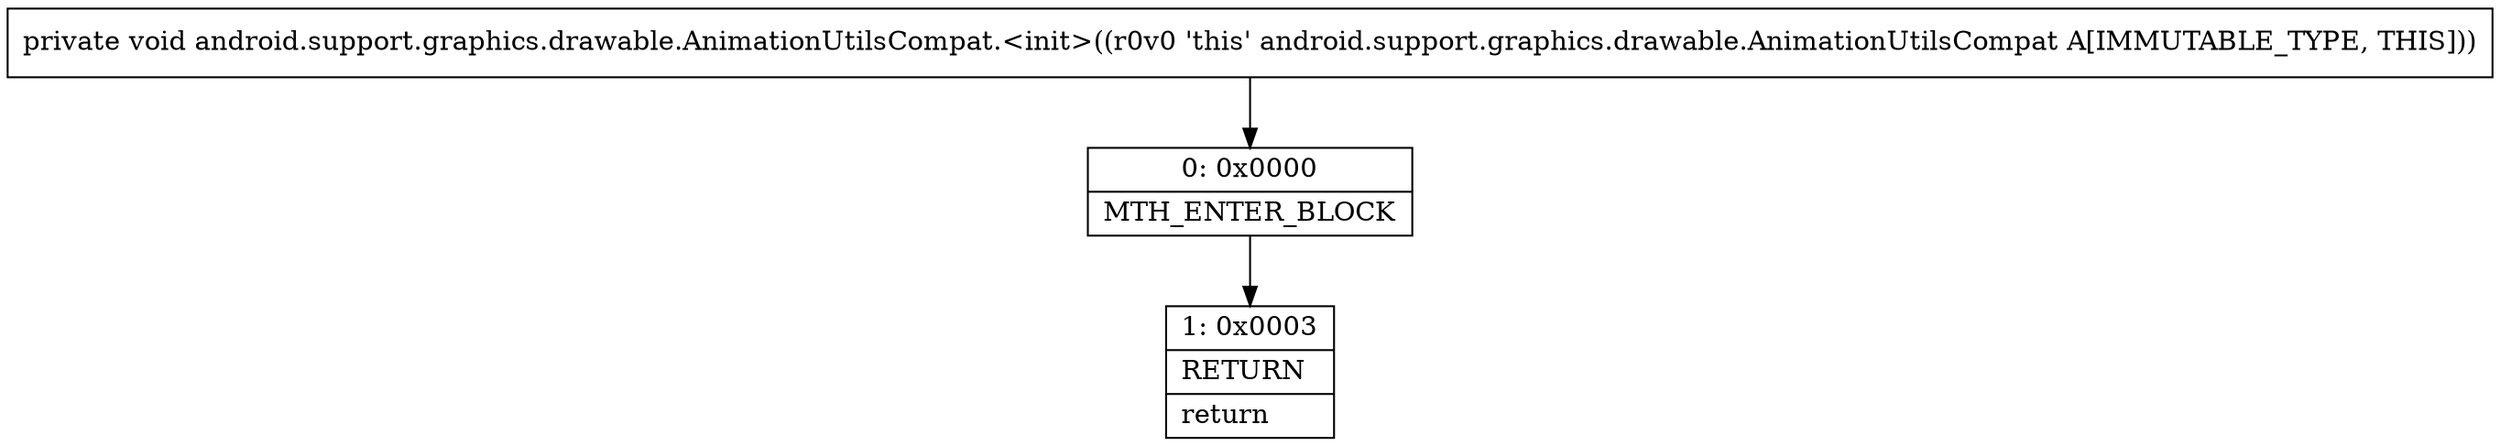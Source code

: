 digraph "CFG forandroid.support.graphics.drawable.AnimationUtilsCompat.\<init\>()V" {
Node_0 [shape=record,label="{0\:\ 0x0000|MTH_ENTER_BLOCK\l}"];
Node_1 [shape=record,label="{1\:\ 0x0003|RETURN\l|return\l}"];
MethodNode[shape=record,label="{private void android.support.graphics.drawable.AnimationUtilsCompat.\<init\>((r0v0 'this' android.support.graphics.drawable.AnimationUtilsCompat A[IMMUTABLE_TYPE, THIS])) }"];
MethodNode -> Node_0;
Node_0 -> Node_1;
}

